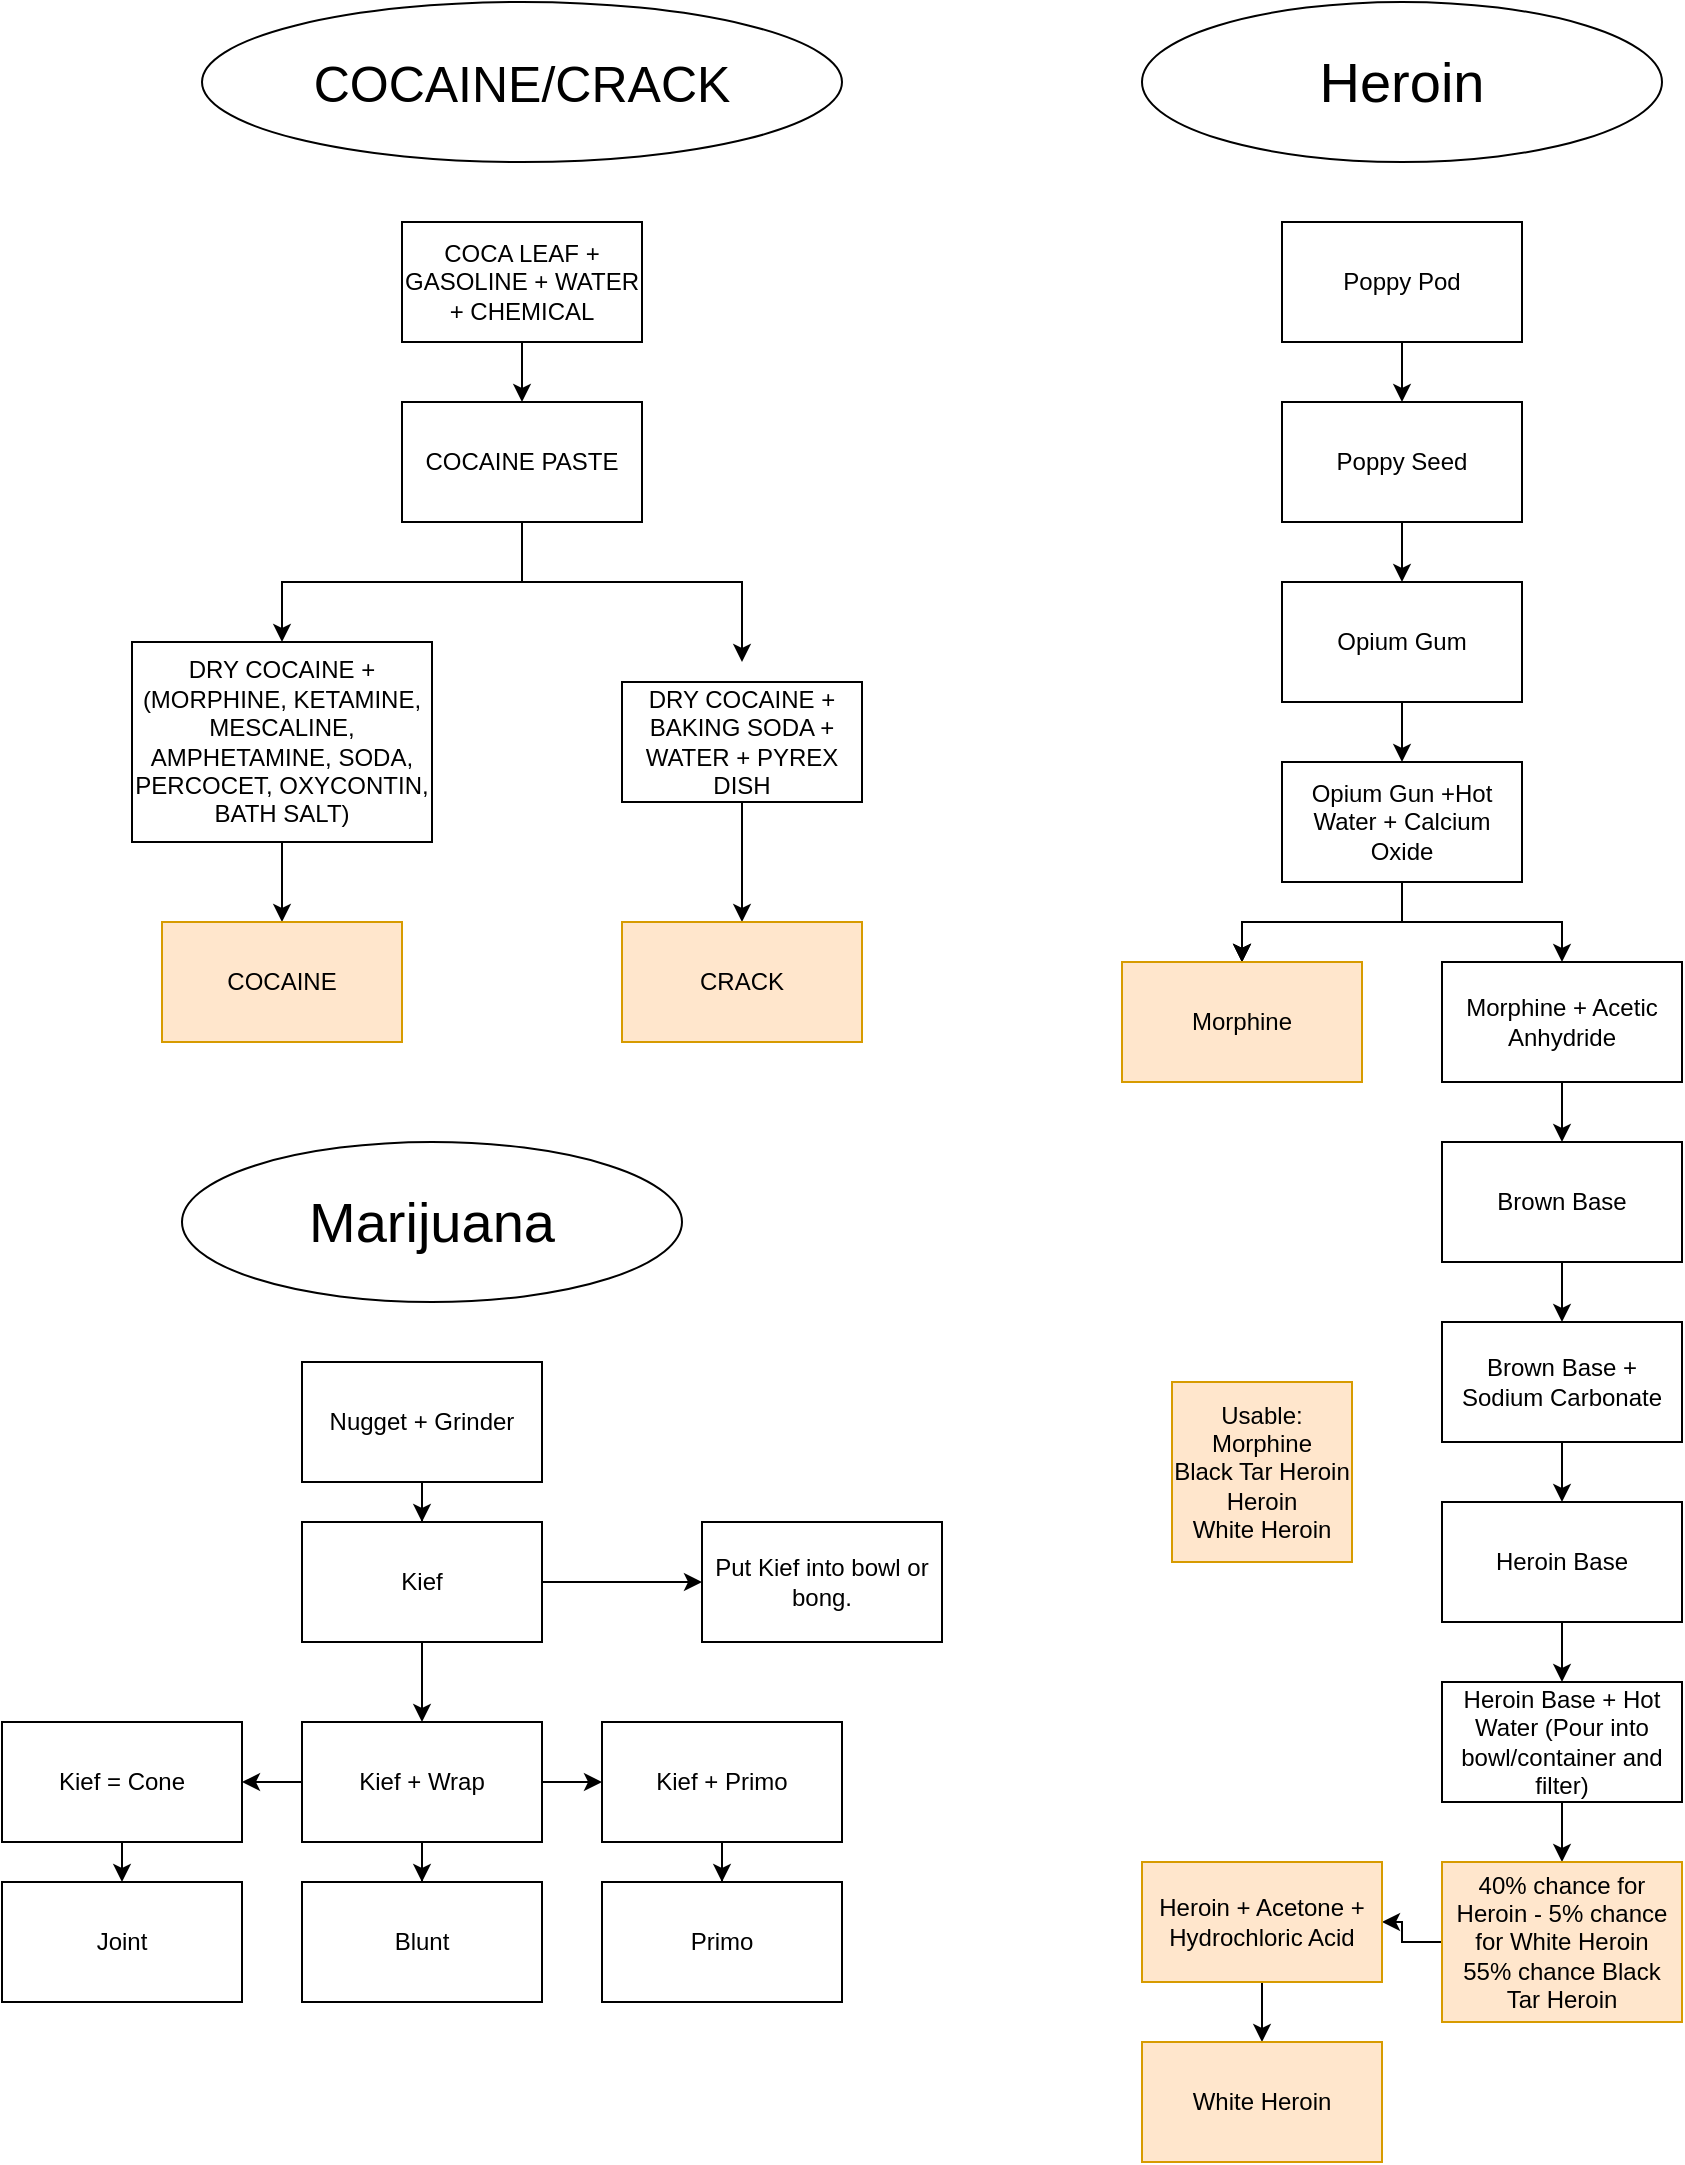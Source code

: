 <mxfile version="24.6.3" type="github">
  <diagram id="C5RBs43oDa-KdzZeNtuy" name="Page-1">
    <mxGraphModel dx="2074" dy="1132" grid="1" gridSize="10" guides="1" tooltips="1" connect="1" arrows="1" fold="1" page="1" pageScale="1" pageWidth="1920" pageHeight="1200" math="0" shadow="0">
      <root>
        <mxCell id="WIyWlLk6GJQsqaUBKTNV-0" />
        <mxCell id="WIyWlLk6GJQsqaUBKTNV-1" parent="WIyWlLk6GJQsqaUBKTNV-0" />
        <mxCell id="nTnAPemgOAiNaa21PskE-8" value="" style="edgeStyle=orthogonalEdgeStyle;rounded=0;orthogonalLoop=1;jettySize=auto;html=1;" parent="WIyWlLk6GJQsqaUBKTNV-1" source="nTnAPemgOAiNaa21PskE-5" target="nTnAPemgOAiNaa21PskE-7" edge="1">
          <mxGeometry relative="1" as="geometry" />
        </mxCell>
        <mxCell id="nTnAPemgOAiNaa21PskE-5" value="COCA LEAF + GASOLINE + WATER + CHEMICAL" style="rounded=0;whiteSpace=wrap;html=1;" parent="WIyWlLk6GJQsqaUBKTNV-1" vertex="1">
          <mxGeometry x="230" y="150" width="120" height="60" as="geometry" />
        </mxCell>
        <mxCell id="nTnAPemgOAiNaa21PskE-12" value="" style="edgeStyle=orthogonalEdgeStyle;rounded=0;orthogonalLoop=1;jettySize=auto;html=1;" parent="WIyWlLk6GJQsqaUBKTNV-1" source="nTnAPemgOAiNaa21PskE-7" edge="1">
          <mxGeometry relative="1" as="geometry">
            <mxPoint x="400" y="370" as="targetPoint" />
            <Array as="points">
              <mxPoint x="290" y="330" />
              <mxPoint x="400" y="330" />
              <mxPoint x="400" y="370" />
            </Array>
          </mxGeometry>
        </mxCell>
        <mxCell id="nTnAPemgOAiNaa21PskE-17" value="" style="edgeStyle=orthogonalEdgeStyle;rounded=0;orthogonalLoop=1;jettySize=auto;html=1;" parent="WIyWlLk6GJQsqaUBKTNV-1" source="nTnAPemgOAiNaa21PskE-7" target="nTnAPemgOAiNaa21PskE-11" edge="1">
          <mxGeometry relative="1" as="geometry" />
        </mxCell>
        <mxCell id="nTnAPemgOAiNaa21PskE-7" value="COCAINE PASTE" style="rounded=0;whiteSpace=wrap;html=1;" parent="WIyWlLk6GJQsqaUBKTNV-1" vertex="1">
          <mxGeometry x="230" y="240" width="120" height="60" as="geometry" />
        </mxCell>
        <mxCell id="nTnAPemgOAiNaa21PskE-14" value="" style="edgeStyle=orthogonalEdgeStyle;rounded=0;orthogonalLoop=1;jettySize=auto;html=1;" parent="WIyWlLk6GJQsqaUBKTNV-1" source="nTnAPemgOAiNaa21PskE-11" target="nTnAPemgOAiNaa21PskE-13" edge="1">
          <mxGeometry relative="1" as="geometry" />
        </mxCell>
        <mxCell id="nTnAPemgOAiNaa21PskE-11" value="DRY COCAINE + (MORPHINE, KETAMINE, MESCALINE, AMPHETAMINE, SODA, PERCOCET, OXYCONTIN, BATH SALT)" style="rounded=0;whiteSpace=wrap;html=1;gradientColor=none;fillStyle=solid;" parent="WIyWlLk6GJQsqaUBKTNV-1" vertex="1">
          <mxGeometry x="95" y="360" width="150" height="100" as="geometry" />
        </mxCell>
        <mxCell id="nTnAPemgOAiNaa21PskE-13" value="COCAINE" style="whiteSpace=wrap;html=1;rounded=0;fillColor=#ffe6cc;strokeColor=#d79b00;" parent="WIyWlLk6GJQsqaUBKTNV-1" vertex="1">
          <mxGeometry x="110" y="500" width="120" height="60" as="geometry" />
        </mxCell>
        <mxCell id="nTnAPemgOAiNaa21PskE-21" value="" style="edgeStyle=orthogonalEdgeStyle;rounded=0;orthogonalLoop=1;jettySize=auto;html=1;" parent="WIyWlLk6GJQsqaUBKTNV-1" source="nTnAPemgOAiNaa21PskE-19" target="nTnAPemgOAiNaa21PskE-20" edge="1">
          <mxGeometry relative="1" as="geometry" />
        </mxCell>
        <mxCell id="nTnAPemgOAiNaa21PskE-19" value="DRY COCAINE + BAKING SODA + WATER + PYREX DISH" style="whiteSpace=wrap;html=1;" parent="WIyWlLk6GJQsqaUBKTNV-1" vertex="1">
          <mxGeometry x="340" y="380" width="120" height="60" as="geometry" />
        </mxCell>
        <mxCell id="nTnAPemgOAiNaa21PskE-20" value="CRACK" style="whiteSpace=wrap;html=1;fillColor=#ffe6cc;strokeColor=#d79b00;" parent="WIyWlLk6GJQsqaUBKTNV-1" vertex="1">
          <mxGeometry x="340" y="500" width="120" height="60" as="geometry" />
        </mxCell>
        <mxCell id="R7uOZCTsj5XXe5BU1Gum-3" value="" style="edgeStyle=orthogonalEdgeStyle;rounded=0;orthogonalLoop=1;jettySize=auto;html=1;" edge="1" parent="WIyWlLk6GJQsqaUBKTNV-1" source="R7uOZCTsj5XXe5BU1Gum-0" target="R7uOZCTsj5XXe5BU1Gum-2">
          <mxGeometry relative="1" as="geometry" />
        </mxCell>
        <mxCell id="nTnAPemgOAiNaa21PskE-22" value="&lt;font style=&quot;font-size: 25px;&quot;&gt;COCAINE/CRACK&lt;/font&gt;" style="ellipse;whiteSpace=wrap;html=1;" vertex="1" parent="WIyWlLk6GJQsqaUBKTNV-1">
          <mxGeometry x="130" y="40" width="320" height="80" as="geometry" />
        </mxCell>
        <mxCell id="R7uOZCTsj5XXe5BU1Gum-0" value="Nugget + Grinder" style="rounded=0;whiteSpace=wrap;html=1;" vertex="1" parent="WIyWlLk6GJQsqaUBKTNV-1">
          <mxGeometry x="180" y="720" width="120" height="60" as="geometry" />
        </mxCell>
        <mxCell id="R7uOZCTsj5XXe5BU1Gum-17" value="" style="edgeStyle=orthogonalEdgeStyle;rounded=0;orthogonalLoop=1;jettySize=auto;html=1;" edge="1" parent="WIyWlLk6GJQsqaUBKTNV-1" source="R7uOZCTsj5XXe5BU1Gum-2" target="R7uOZCTsj5XXe5BU1Gum-16">
          <mxGeometry relative="1" as="geometry" />
        </mxCell>
        <mxCell id="R7uOZCTsj5XXe5BU1Gum-52" value="" style="edgeStyle=orthogonalEdgeStyle;rounded=0;orthogonalLoop=1;jettySize=auto;html=1;" edge="1" parent="WIyWlLk6GJQsqaUBKTNV-1" source="R7uOZCTsj5XXe5BU1Gum-2" target="R7uOZCTsj5XXe5BU1Gum-10">
          <mxGeometry relative="1" as="geometry" />
        </mxCell>
        <mxCell id="R7uOZCTsj5XXe5BU1Gum-2" value="Kief" style="rounded=0;whiteSpace=wrap;html=1;" vertex="1" parent="WIyWlLk6GJQsqaUBKTNV-1">
          <mxGeometry x="180" y="800" width="120" height="60" as="geometry" />
        </mxCell>
        <mxCell id="R7uOZCTsj5XXe5BU1Gum-13" value="" style="edgeStyle=orthogonalEdgeStyle;rounded=0;orthogonalLoop=1;jettySize=auto;html=1;" edge="1" parent="WIyWlLk6GJQsqaUBKTNV-1" source="R7uOZCTsj5XXe5BU1Gum-10" target="R7uOZCTsj5XXe5BU1Gum-12">
          <mxGeometry relative="1" as="geometry" />
        </mxCell>
        <mxCell id="R7uOZCTsj5XXe5BU1Gum-15" value="" style="edgeStyle=orthogonalEdgeStyle;rounded=0;orthogonalLoop=1;jettySize=auto;html=1;" edge="1" parent="WIyWlLk6GJQsqaUBKTNV-1" source="R7uOZCTsj5XXe5BU1Gum-10">
          <mxGeometry relative="1" as="geometry">
            <mxPoint x="150" y="930" as="targetPoint" />
          </mxGeometry>
        </mxCell>
        <mxCell id="R7uOZCTsj5XXe5BU1Gum-21" value="" style="edgeStyle=orthogonalEdgeStyle;rounded=0;orthogonalLoop=1;jettySize=auto;html=1;" edge="1" parent="WIyWlLk6GJQsqaUBKTNV-1" source="R7uOZCTsj5XXe5BU1Gum-10" target="R7uOZCTsj5XXe5BU1Gum-20">
          <mxGeometry relative="1" as="geometry" />
        </mxCell>
        <mxCell id="R7uOZCTsj5XXe5BU1Gum-10" value="Kief + Wrap" style="whiteSpace=wrap;html=1;sketch=0;pointerEvents=1;resizable=0;rounded=0;" vertex="1" parent="WIyWlLk6GJQsqaUBKTNV-1">
          <mxGeometry x="180" y="900" width="120" height="60" as="geometry" />
        </mxCell>
        <mxCell id="R7uOZCTsj5XXe5BU1Gum-23" value="" style="edgeStyle=orthogonalEdgeStyle;rounded=0;orthogonalLoop=1;jettySize=auto;html=1;" edge="1" parent="WIyWlLk6GJQsqaUBKTNV-1" source="R7uOZCTsj5XXe5BU1Gum-12" target="R7uOZCTsj5XXe5BU1Gum-22">
          <mxGeometry relative="1" as="geometry" />
        </mxCell>
        <mxCell id="R7uOZCTsj5XXe5BU1Gum-12" value="Kief + Primo" style="whiteSpace=wrap;html=1;sketch=0;pointerEvents=1;resizable=0;rounded=0;" vertex="1" parent="WIyWlLk6GJQsqaUBKTNV-1">
          <mxGeometry x="330" y="900" width="120" height="60" as="geometry" />
        </mxCell>
        <mxCell id="R7uOZCTsj5XXe5BU1Gum-19" value="" style="edgeStyle=orthogonalEdgeStyle;rounded=0;orthogonalLoop=1;jettySize=auto;html=1;" edge="1" parent="WIyWlLk6GJQsqaUBKTNV-1">
          <mxGeometry relative="1" as="geometry">
            <mxPoint x="90" y="960" as="sourcePoint" />
            <mxPoint x="90" y="980" as="targetPoint" />
          </mxGeometry>
        </mxCell>
        <mxCell id="R7uOZCTsj5XXe5BU1Gum-14" value="Kief = Cone" style="whiteSpace=wrap;html=1;sketch=0;pointerEvents=1;resizable=0;rounded=0;" vertex="1" parent="WIyWlLk6GJQsqaUBKTNV-1">
          <mxGeometry x="30" y="900" width="120" height="60" as="geometry" />
        </mxCell>
        <mxCell id="R7uOZCTsj5XXe5BU1Gum-16" value="Put Kief into bowl or bong." style="rounded=0;whiteSpace=wrap;html=1;" vertex="1" parent="WIyWlLk6GJQsqaUBKTNV-1">
          <mxGeometry x="380" y="800" width="120" height="60" as="geometry" />
        </mxCell>
        <mxCell id="R7uOZCTsj5XXe5BU1Gum-18" value="Joint" style="whiteSpace=wrap;html=1;sketch=0;pointerEvents=1;resizable=0;rounded=0;" vertex="1" parent="WIyWlLk6GJQsqaUBKTNV-1">
          <mxGeometry x="30" y="980" width="120" height="60" as="geometry" />
        </mxCell>
        <mxCell id="R7uOZCTsj5XXe5BU1Gum-20" value="Blunt" style="whiteSpace=wrap;html=1;sketch=0;pointerEvents=1;resizable=0;rounded=0;" vertex="1" parent="WIyWlLk6GJQsqaUBKTNV-1">
          <mxGeometry x="180" y="980" width="120" height="60" as="geometry" />
        </mxCell>
        <mxCell id="R7uOZCTsj5XXe5BU1Gum-22" value="Primo" style="whiteSpace=wrap;html=1;sketch=0;pointerEvents=1;resizable=0;rounded=0;" vertex="1" parent="WIyWlLk6GJQsqaUBKTNV-1">
          <mxGeometry x="330" y="980" width="120" height="60" as="geometry" />
        </mxCell>
        <mxCell id="R7uOZCTsj5XXe5BU1Gum-26" value="" style="edgeStyle=orthogonalEdgeStyle;rounded=0;orthogonalLoop=1;jettySize=auto;html=1;" edge="1" parent="WIyWlLk6GJQsqaUBKTNV-1" source="R7uOZCTsj5XXe5BU1Gum-24" target="R7uOZCTsj5XXe5BU1Gum-25">
          <mxGeometry relative="1" as="geometry" />
        </mxCell>
        <mxCell id="R7uOZCTsj5XXe5BU1Gum-24" value="Poppy Pod" style="rounded=0;whiteSpace=wrap;html=1;" vertex="1" parent="WIyWlLk6GJQsqaUBKTNV-1">
          <mxGeometry x="670" y="150" width="120" height="60" as="geometry" />
        </mxCell>
        <mxCell id="R7uOZCTsj5XXe5BU1Gum-28" value="" style="edgeStyle=orthogonalEdgeStyle;rounded=0;orthogonalLoop=1;jettySize=auto;html=1;" edge="1" parent="WIyWlLk6GJQsqaUBKTNV-1" source="R7uOZCTsj5XXe5BU1Gum-25" target="R7uOZCTsj5XXe5BU1Gum-27">
          <mxGeometry relative="1" as="geometry" />
        </mxCell>
        <mxCell id="R7uOZCTsj5XXe5BU1Gum-25" value="Poppy Seed" style="whiteSpace=wrap;html=1;rounded=0;" vertex="1" parent="WIyWlLk6GJQsqaUBKTNV-1">
          <mxGeometry x="670" y="240" width="120" height="60" as="geometry" />
        </mxCell>
        <mxCell id="R7uOZCTsj5XXe5BU1Gum-30" value="" style="edgeStyle=orthogonalEdgeStyle;rounded=0;orthogonalLoop=1;jettySize=auto;html=1;" edge="1" parent="WIyWlLk6GJQsqaUBKTNV-1" source="R7uOZCTsj5XXe5BU1Gum-27" target="R7uOZCTsj5XXe5BU1Gum-29">
          <mxGeometry relative="1" as="geometry" />
        </mxCell>
        <mxCell id="R7uOZCTsj5XXe5BU1Gum-27" value="Opium Gum" style="whiteSpace=wrap;html=1;rounded=0;" vertex="1" parent="WIyWlLk6GJQsqaUBKTNV-1">
          <mxGeometry x="670" y="330" width="120" height="60" as="geometry" />
        </mxCell>
        <mxCell id="R7uOZCTsj5XXe5BU1Gum-32" value="" style="edgeStyle=orthogonalEdgeStyle;rounded=0;orthogonalLoop=1;jettySize=auto;html=1;" edge="1" parent="WIyWlLk6GJQsqaUBKTNV-1" source="R7uOZCTsj5XXe5BU1Gum-29" target="R7uOZCTsj5XXe5BU1Gum-31">
          <mxGeometry relative="1" as="geometry" />
        </mxCell>
        <mxCell id="R7uOZCTsj5XXe5BU1Gum-33" value="" style="edgeStyle=orthogonalEdgeStyle;rounded=0;orthogonalLoop=1;jettySize=auto;html=1;" edge="1" parent="WIyWlLk6GJQsqaUBKTNV-1" source="R7uOZCTsj5XXe5BU1Gum-29" target="R7uOZCTsj5XXe5BU1Gum-31">
          <mxGeometry relative="1" as="geometry" />
        </mxCell>
        <mxCell id="R7uOZCTsj5XXe5BU1Gum-34" value="" style="edgeStyle=orthogonalEdgeStyle;rounded=0;orthogonalLoop=1;jettySize=auto;html=1;" edge="1" parent="WIyWlLk6GJQsqaUBKTNV-1" source="R7uOZCTsj5XXe5BU1Gum-29" target="R7uOZCTsj5XXe5BU1Gum-31">
          <mxGeometry relative="1" as="geometry" />
        </mxCell>
        <mxCell id="R7uOZCTsj5XXe5BU1Gum-36" value="" style="edgeStyle=orthogonalEdgeStyle;rounded=0;orthogonalLoop=1;jettySize=auto;html=1;" edge="1" parent="WIyWlLk6GJQsqaUBKTNV-1" source="R7uOZCTsj5XXe5BU1Gum-29" target="R7uOZCTsj5XXe5BU1Gum-35">
          <mxGeometry relative="1" as="geometry" />
        </mxCell>
        <mxCell id="R7uOZCTsj5XXe5BU1Gum-29" value="Opium Gun +Hot Water + Calcium Oxide" style="whiteSpace=wrap;html=1;rounded=0;" vertex="1" parent="WIyWlLk6GJQsqaUBKTNV-1">
          <mxGeometry x="670" y="420" width="120" height="60" as="geometry" />
        </mxCell>
        <mxCell id="R7uOZCTsj5XXe5BU1Gum-31" value="Morphine" style="whiteSpace=wrap;html=1;rounded=0;fillColor=#ffe6cc;strokeColor=#d79b00;" vertex="1" parent="WIyWlLk6GJQsqaUBKTNV-1">
          <mxGeometry x="590" y="520" width="120" height="60" as="geometry" />
        </mxCell>
        <mxCell id="R7uOZCTsj5XXe5BU1Gum-38" value="" style="edgeStyle=orthogonalEdgeStyle;rounded=0;orthogonalLoop=1;jettySize=auto;html=1;" edge="1" parent="WIyWlLk6GJQsqaUBKTNV-1" source="R7uOZCTsj5XXe5BU1Gum-35" target="R7uOZCTsj5XXe5BU1Gum-37">
          <mxGeometry relative="1" as="geometry" />
        </mxCell>
        <mxCell id="R7uOZCTsj5XXe5BU1Gum-35" value="Morphine + Acetic Anhydride" style="whiteSpace=wrap;html=1;rounded=0;" vertex="1" parent="WIyWlLk6GJQsqaUBKTNV-1">
          <mxGeometry x="750" y="520" width="120" height="60" as="geometry" />
        </mxCell>
        <mxCell id="R7uOZCTsj5XXe5BU1Gum-40" value="" style="edgeStyle=orthogonalEdgeStyle;rounded=0;orthogonalLoop=1;jettySize=auto;html=1;" edge="1" parent="WIyWlLk6GJQsqaUBKTNV-1" source="R7uOZCTsj5XXe5BU1Gum-37" target="R7uOZCTsj5XXe5BU1Gum-39">
          <mxGeometry relative="1" as="geometry" />
        </mxCell>
        <mxCell id="R7uOZCTsj5XXe5BU1Gum-37" value="Brown Base" style="whiteSpace=wrap;html=1;rounded=0;" vertex="1" parent="WIyWlLk6GJQsqaUBKTNV-1">
          <mxGeometry x="750" y="610" width="120" height="60" as="geometry" />
        </mxCell>
        <mxCell id="R7uOZCTsj5XXe5BU1Gum-42" value="" style="edgeStyle=orthogonalEdgeStyle;rounded=0;orthogonalLoop=1;jettySize=auto;html=1;" edge="1" parent="WIyWlLk6GJQsqaUBKTNV-1" source="R7uOZCTsj5XXe5BU1Gum-39" target="R7uOZCTsj5XXe5BU1Gum-41">
          <mxGeometry relative="1" as="geometry" />
        </mxCell>
        <mxCell id="R7uOZCTsj5XXe5BU1Gum-39" value="Brown Base + Sodium Carbonate" style="whiteSpace=wrap;html=1;rounded=0;" vertex="1" parent="WIyWlLk6GJQsqaUBKTNV-1">
          <mxGeometry x="750" y="700" width="120" height="60" as="geometry" />
        </mxCell>
        <mxCell id="R7uOZCTsj5XXe5BU1Gum-44" value="" style="edgeStyle=orthogonalEdgeStyle;rounded=0;orthogonalLoop=1;jettySize=auto;html=1;" edge="1" parent="WIyWlLk6GJQsqaUBKTNV-1" source="R7uOZCTsj5XXe5BU1Gum-41" target="R7uOZCTsj5XXe5BU1Gum-43">
          <mxGeometry relative="1" as="geometry" />
        </mxCell>
        <mxCell id="R7uOZCTsj5XXe5BU1Gum-41" value="Heroin Base" style="whiteSpace=wrap;html=1;rounded=0;" vertex="1" parent="WIyWlLk6GJQsqaUBKTNV-1">
          <mxGeometry x="750" y="790" width="120" height="60" as="geometry" />
        </mxCell>
        <mxCell id="R7uOZCTsj5XXe5BU1Gum-46" value="" style="edgeStyle=orthogonalEdgeStyle;rounded=0;orthogonalLoop=1;jettySize=auto;html=1;" edge="1" parent="WIyWlLk6GJQsqaUBKTNV-1" source="R7uOZCTsj5XXe5BU1Gum-43" target="R7uOZCTsj5XXe5BU1Gum-45">
          <mxGeometry relative="1" as="geometry" />
        </mxCell>
        <mxCell id="R7uOZCTsj5XXe5BU1Gum-43" value="Heroin Base + Hot Water (Pour into bowl/container and filter)" style="whiteSpace=wrap;html=1;rounded=0;" vertex="1" parent="WIyWlLk6GJQsqaUBKTNV-1">
          <mxGeometry x="750" y="880" width="120" height="60" as="geometry" />
        </mxCell>
        <mxCell id="R7uOZCTsj5XXe5BU1Gum-48" value="" style="edgeStyle=orthogonalEdgeStyle;rounded=0;orthogonalLoop=1;jettySize=auto;html=1;" edge="1" parent="WIyWlLk6GJQsqaUBKTNV-1" source="R7uOZCTsj5XXe5BU1Gum-45" target="R7uOZCTsj5XXe5BU1Gum-47">
          <mxGeometry relative="1" as="geometry" />
        </mxCell>
        <mxCell id="R7uOZCTsj5XXe5BU1Gum-45" value="40% chance for Heroin - 5% chance for White Heroin&lt;div&gt;55% chance Black Tar Heroin&lt;/div&gt;" style="whiteSpace=wrap;html=1;rounded=0;fillColor=#ffe6cc;strokeColor=#d79b00;" vertex="1" parent="WIyWlLk6GJQsqaUBKTNV-1">
          <mxGeometry x="750" y="970" width="120" height="80" as="geometry" />
        </mxCell>
        <mxCell id="R7uOZCTsj5XXe5BU1Gum-50" value="" style="edgeStyle=orthogonalEdgeStyle;rounded=0;orthogonalLoop=1;jettySize=auto;html=1;" edge="1" parent="WIyWlLk6GJQsqaUBKTNV-1" source="R7uOZCTsj5XXe5BU1Gum-47" target="R7uOZCTsj5XXe5BU1Gum-49">
          <mxGeometry relative="1" as="geometry" />
        </mxCell>
        <mxCell id="R7uOZCTsj5XXe5BU1Gum-47" value="Heroin + Acetone + Hydrochloric Acid" style="whiteSpace=wrap;html=1;rounded=0;fillColor=#ffe6cc;strokeColor=#d79b00;" vertex="1" parent="WIyWlLk6GJQsqaUBKTNV-1">
          <mxGeometry x="600" y="970" width="120" height="60" as="geometry" />
        </mxCell>
        <mxCell id="R7uOZCTsj5XXe5BU1Gum-49" value="White Heroin" style="whiteSpace=wrap;html=1;rounded=0;fillColor=#ffe6cc;strokeColor=#d79b00;" vertex="1" parent="WIyWlLk6GJQsqaUBKTNV-1">
          <mxGeometry x="600" y="1060" width="120" height="60" as="geometry" />
        </mxCell>
        <mxCell id="R7uOZCTsj5XXe5BU1Gum-51" value="&lt;font style=&quot;font-size: 28px;&quot;&gt;Heroin&lt;/font&gt;" style="ellipse;whiteSpace=wrap;html=1;" vertex="1" parent="WIyWlLk6GJQsqaUBKTNV-1">
          <mxGeometry x="600" y="40" width="260" height="80" as="geometry" />
        </mxCell>
        <mxCell id="R7uOZCTsj5XXe5BU1Gum-53" value="&lt;font style=&quot;font-size: 28px;&quot;&gt;Marijuana&lt;/font&gt;" style="ellipse;whiteSpace=wrap;html=1;" vertex="1" parent="WIyWlLk6GJQsqaUBKTNV-1">
          <mxGeometry x="120" y="610" width="250" height="80" as="geometry" />
        </mxCell>
        <mxCell id="R7uOZCTsj5XXe5BU1Gum-54" value="Usable:&lt;br&gt;Morphine&lt;br&gt;Black Tar Heroin&lt;br&gt;Heroin&lt;br&gt;White Heroin" style="whiteSpace=wrap;html=1;aspect=fixed;fillColor=#ffe6cc;strokeColor=#d79b00;" vertex="1" parent="WIyWlLk6GJQsqaUBKTNV-1">
          <mxGeometry x="615" y="730" width="90" height="90" as="geometry" />
        </mxCell>
      </root>
    </mxGraphModel>
  </diagram>
</mxfile>
